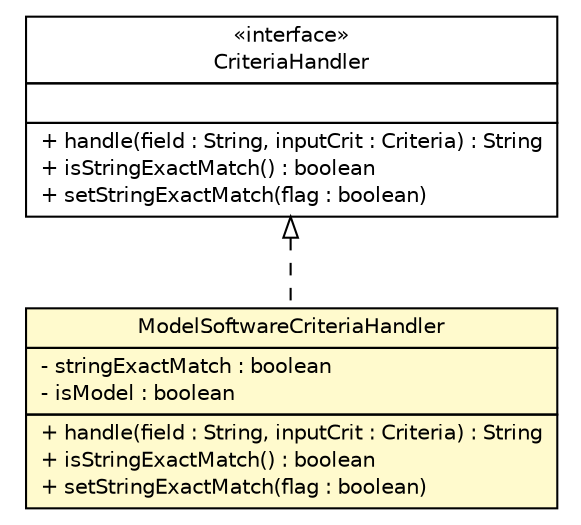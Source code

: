 #!/usr/local/bin/dot
#
# Class diagram 
# Generated by UmlGraph version 4.8 (http://www.spinellis.gr/sw/umlgraph)
#

digraph G {
	edge [fontname="Helvetica",fontsize=10,labelfontname="Helvetica",labelfontsize=10];
	node [fontname="Helvetica",fontsize=10,shape=plaintext];
	// gov.nih.nci.ncia.criteriahandler.CriteriaHandler
	c18773 [label=<<table border="0" cellborder="1" cellspacing="0" cellpadding="2" port="p" href="./CriteriaHandler.html">
		<tr><td><table border="0" cellspacing="0" cellpadding="1">
			<tr><td> &laquo;interface&raquo; </td></tr>
			<tr><td> CriteriaHandler </td></tr>
		</table></td></tr>
		<tr><td><table border="0" cellspacing="0" cellpadding="1">
			<tr><td align="left">  </td></tr>
		</table></td></tr>
		<tr><td><table border="0" cellspacing="0" cellpadding="1">
			<tr><td align="left"> + handle(field : String, inputCrit : Criteria) : String </td></tr>
			<tr><td align="left"> + isStringExactMatch() : boolean </td></tr>
			<tr><td align="left"> + setStringExactMatch(flag : boolean) </td></tr>
		</table></td></tr>
		</table>>, fontname="Helvetica", fontcolor="black", fontsize=10.0];
	// gov.nih.nci.ncia.criteriahandler.ModelSoftwareCriteriaHandler
	c18775 [label=<<table border="0" cellborder="1" cellspacing="0" cellpadding="2" port="p" bgcolor="lemonChiffon" href="./ModelSoftwareCriteriaHandler.html">
		<tr><td><table border="0" cellspacing="0" cellpadding="1">
			<tr><td> ModelSoftwareCriteriaHandler </td></tr>
		</table></td></tr>
		<tr><td><table border="0" cellspacing="0" cellpadding="1">
			<tr><td align="left"> - stringExactMatch : boolean </td></tr>
			<tr><td align="left"> - isModel : boolean </td></tr>
		</table></td></tr>
		<tr><td><table border="0" cellspacing="0" cellpadding="1">
			<tr><td align="left"> + handle(field : String, inputCrit : Criteria) : String </td></tr>
			<tr><td align="left"> + isStringExactMatch() : boolean </td></tr>
			<tr><td align="left"> + setStringExactMatch(flag : boolean) </td></tr>
		</table></td></tr>
		</table>>, fontname="Helvetica", fontcolor="black", fontsize=10.0];
	//gov.nih.nci.ncia.criteriahandler.ModelSoftwareCriteriaHandler implements gov.nih.nci.ncia.criteriahandler.CriteriaHandler
	c18773:p -> c18775:p [dir=back,arrowtail=empty,style=dashed];
}

